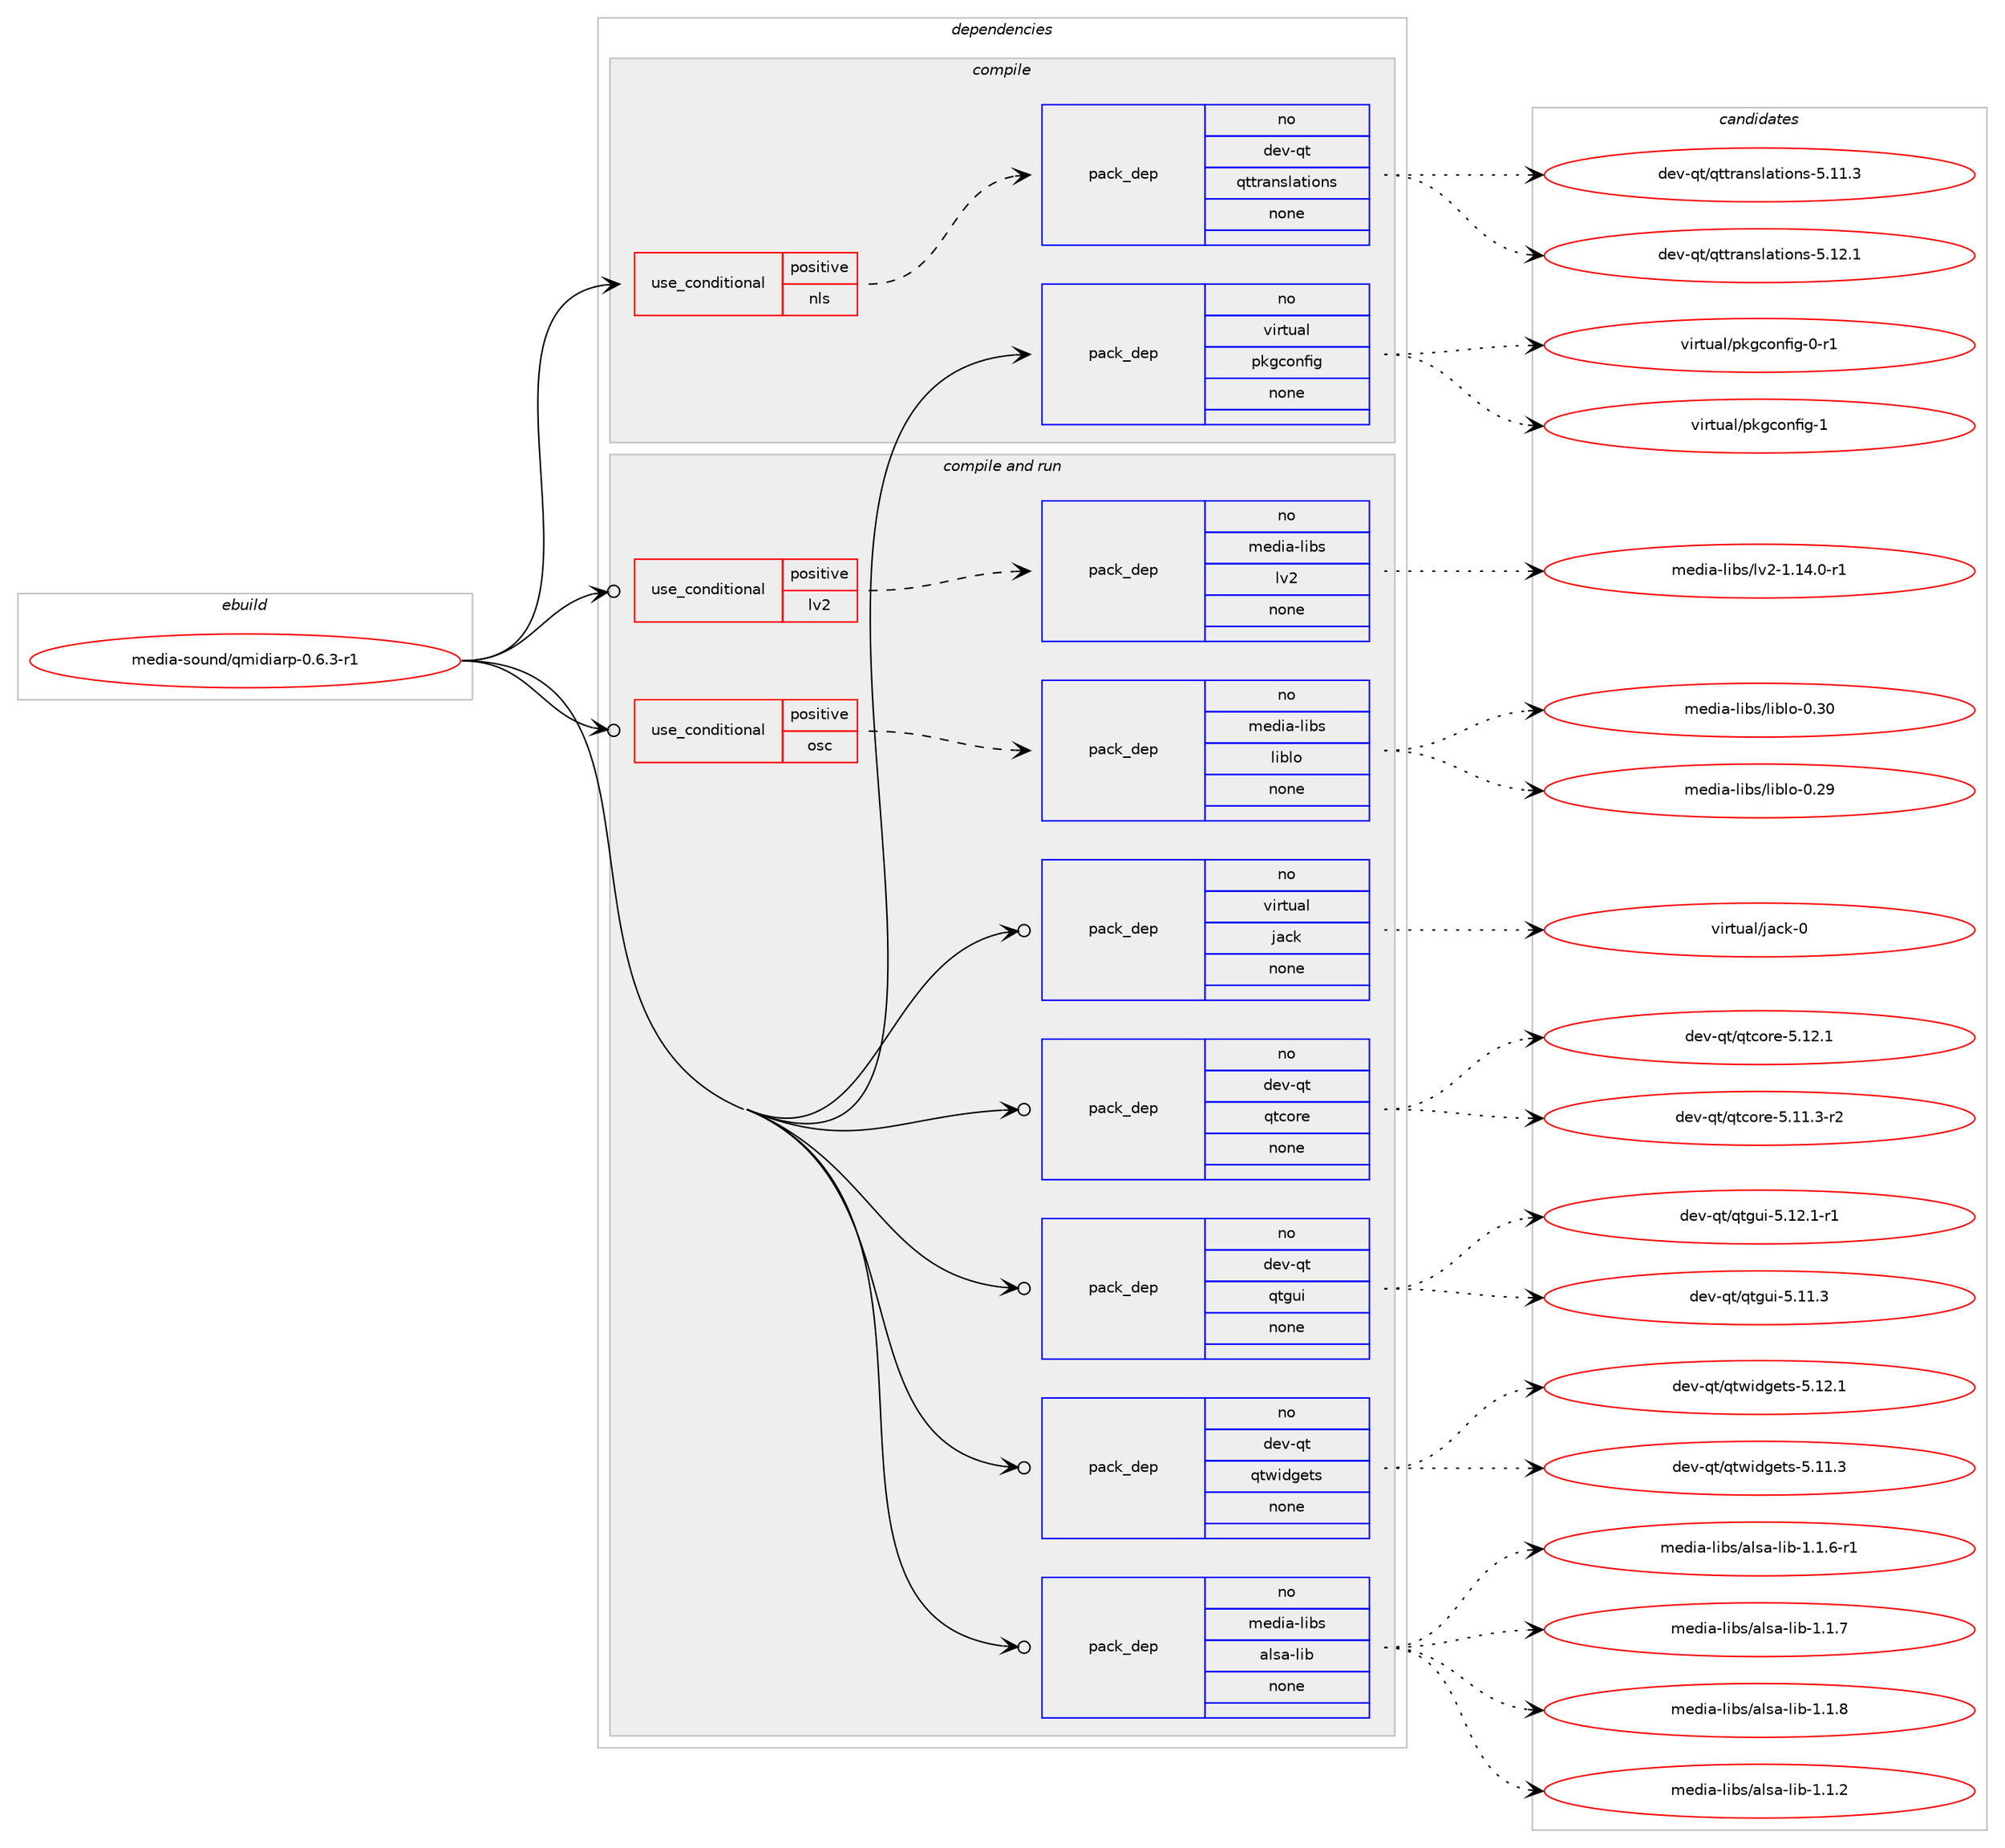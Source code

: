 digraph prolog {

# *************
# Graph options
# *************

newrank=true;
concentrate=true;
compound=true;
graph [rankdir=LR,fontname=Helvetica,fontsize=10,ranksep=1.5];#, ranksep=2.5, nodesep=0.2];
edge  [arrowhead=vee];
node  [fontname=Helvetica,fontsize=10];

# **********
# The ebuild
# **********

subgraph cluster_leftcol {
color=gray;
rank=same;
label=<<i>ebuild</i>>;
id [label="media-sound/qmidiarp-0.6.3-r1", color=red, width=4, href="../media-sound/qmidiarp-0.6.3-r1.svg"];
}

# ****************
# The dependencies
# ****************

subgraph cluster_midcol {
color=gray;
label=<<i>dependencies</i>>;
subgraph cluster_compile {
fillcolor="#eeeeee";
style=filled;
label=<<i>compile</i>>;
subgraph cond437967 {
dependency1629568 [label=<<TABLE BORDER="0" CELLBORDER="1" CELLSPACING="0" CELLPADDING="4"><TR><TD ROWSPAN="3" CELLPADDING="10">use_conditional</TD></TR><TR><TD>positive</TD></TR><TR><TD>nls</TD></TR></TABLE>>, shape=none, color=red];
subgraph pack1165287 {
dependency1629569 [label=<<TABLE BORDER="0" CELLBORDER="1" CELLSPACING="0" CELLPADDING="4" WIDTH="220"><TR><TD ROWSPAN="6" CELLPADDING="30">pack_dep</TD></TR><TR><TD WIDTH="110">no</TD></TR><TR><TD>dev-qt</TD></TR><TR><TD>qttranslations</TD></TR><TR><TD>none</TD></TR><TR><TD></TD></TR></TABLE>>, shape=none, color=blue];
}
dependency1629568:e -> dependency1629569:w [weight=20,style="dashed",arrowhead="vee"];
}
id:e -> dependency1629568:w [weight=20,style="solid",arrowhead="vee"];
subgraph pack1165288 {
dependency1629570 [label=<<TABLE BORDER="0" CELLBORDER="1" CELLSPACING="0" CELLPADDING="4" WIDTH="220"><TR><TD ROWSPAN="6" CELLPADDING="30">pack_dep</TD></TR><TR><TD WIDTH="110">no</TD></TR><TR><TD>virtual</TD></TR><TR><TD>pkgconfig</TD></TR><TR><TD>none</TD></TR><TR><TD></TD></TR></TABLE>>, shape=none, color=blue];
}
id:e -> dependency1629570:w [weight=20,style="solid",arrowhead="vee"];
}
subgraph cluster_compileandrun {
fillcolor="#eeeeee";
style=filled;
label=<<i>compile and run</i>>;
subgraph cond437968 {
dependency1629571 [label=<<TABLE BORDER="0" CELLBORDER="1" CELLSPACING="0" CELLPADDING="4"><TR><TD ROWSPAN="3" CELLPADDING="10">use_conditional</TD></TR><TR><TD>positive</TD></TR><TR><TD>lv2</TD></TR></TABLE>>, shape=none, color=red];
subgraph pack1165289 {
dependency1629572 [label=<<TABLE BORDER="0" CELLBORDER="1" CELLSPACING="0" CELLPADDING="4" WIDTH="220"><TR><TD ROWSPAN="6" CELLPADDING="30">pack_dep</TD></TR><TR><TD WIDTH="110">no</TD></TR><TR><TD>media-libs</TD></TR><TR><TD>lv2</TD></TR><TR><TD>none</TD></TR><TR><TD></TD></TR></TABLE>>, shape=none, color=blue];
}
dependency1629571:e -> dependency1629572:w [weight=20,style="dashed",arrowhead="vee"];
}
id:e -> dependency1629571:w [weight=20,style="solid",arrowhead="odotvee"];
subgraph cond437969 {
dependency1629573 [label=<<TABLE BORDER="0" CELLBORDER="1" CELLSPACING="0" CELLPADDING="4"><TR><TD ROWSPAN="3" CELLPADDING="10">use_conditional</TD></TR><TR><TD>positive</TD></TR><TR><TD>osc</TD></TR></TABLE>>, shape=none, color=red];
subgraph pack1165290 {
dependency1629574 [label=<<TABLE BORDER="0" CELLBORDER="1" CELLSPACING="0" CELLPADDING="4" WIDTH="220"><TR><TD ROWSPAN="6" CELLPADDING="30">pack_dep</TD></TR><TR><TD WIDTH="110">no</TD></TR><TR><TD>media-libs</TD></TR><TR><TD>liblo</TD></TR><TR><TD>none</TD></TR><TR><TD></TD></TR></TABLE>>, shape=none, color=blue];
}
dependency1629573:e -> dependency1629574:w [weight=20,style="dashed",arrowhead="vee"];
}
id:e -> dependency1629573:w [weight=20,style="solid",arrowhead="odotvee"];
subgraph pack1165291 {
dependency1629575 [label=<<TABLE BORDER="0" CELLBORDER="1" CELLSPACING="0" CELLPADDING="4" WIDTH="220"><TR><TD ROWSPAN="6" CELLPADDING="30">pack_dep</TD></TR><TR><TD WIDTH="110">no</TD></TR><TR><TD>dev-qt</TD></TR><TR><TD>qtcore</TD></TR><TR><TD>none</TD></TR><TR><TD></TD></TR></TABLE>>, shape=none, color=blue];
}
id:e -> dependency1629575:w [weight=20,style="solid",arrowhead="odotvee"];
subgraph pack1165292 {
dependency1629576 [label=<<TABLE BORDER="0" CELLBORDER="1" CELLSPACING="0" CELLPADDING="4" WIDTH="220"><TR><TD ROWSPAN="6" CELLPADDING="30">pack_dep</TD></TR><TR><TD WIDTH="110">no</TD></TR><TR><TD>dev-qt</TD></TR><TR><TD>qtgui</TD></TR><TR><TD>none</TD></TR><TR><TD></TD></TR></TABLE>>, shape=none, color=blue];
}
id:e -> dependency1629576:w [weight=20,style="solid",arrowhead="odotvee"];
subgraph pack1165293 {
dependency1629577 [label=<<TABLE BORDER="0" CELLBORDER="1" CELLSPACING="0" CELLPADDING="4" WIDTH="220"><TR><TD ROWSPAN="6" CELLPADDING="30">pack_dep</TD></TR><TR><TD WIDTH="110">no</TD></TR><TR><TD>dev-qt</TD></TR><TR><TD>qtwidgets</TD></TR><TR><TD>none</TD></TR><TR><TD></TD></TR></TABLE>>, shape=none, color=blue];
}
id:e -> dependency1629577:w [weight=20,style="solid",arrowhead="odotvee"];
subgraph pack1165294 {
dependency1629578 [label=<<TABLE BORDER="0" CELLBORDER="1" CELLSPACING="0" CELLPADDING="4" WIDTH="220"><TR><TD ROWSPAN="6" CELLPADDING="30">pack_dep</TD></TR><TR><TD WIDTH="110">no</TD></TR><TR><TD>media-libs</TD></TR><TR><TD>alsa-lib</TD></TR><TR><TD>none</TD></TR><TR><TD></TD></TR></TABLE>>, shape=none, color=blue];
}
id:e -> dependency1629578:w [weight=20,style="solid",arrowhead="odotvee"];
subgraph pack1165295 {
dependency1629579 [label=<<TABLE BORDER="0" CELLBORDER="1" CELLSPACING="0" CELLPADDING="4" WIDTH="220"><TR><TD ROWSPAN="6" CELLPADDING="30">pack_dep</TD></TR><TR><TD WIDTH="110">no</TD></TR><TR><TD>virtual</TD></TR><TR><TD>jack</TD></TR><TR><TD>none</TD></TR><TR><TD></TD></TR></TABLE>>, shape=none, color=blue];
}
id:e -> dependency1629579:w [weight=20,style="solid",arrowhead="odotvee"];
}
subgraph cluster_run {
fillcolor="#eeeeee";
style=filled;
label=<<i>run</i>>;
}
}

# **************
# The candidates
# **************

subgraph cluster_choices {
rank=same;
color=gray;
label=<<i>candidates</i>>;

subgraph choice1165287 {
color=black;
nodesep=1;
choice1001011184511311647113116116114971101151089711610511111011545534649494651 [label="dev-qt/qttranslations-5.11.3", color=red, width=4,href="../dev-qt/qttranslations-5.11.3.svg"];
choice1001011184511311647113116116114971101151089711610511111011545534649504649 [label="dev-qt/qttranslations-5.12.1", color=red, width=4,href="../dev-qt/qttranslations-5.12.1.svg"];
dependency1629569:e -> choice1001011184511311647113116116114971101151089711610511111011545534649494651:w [style=dotted,weight="100"];
dependency1629569:e -> choice1001011184511311647113116116114971101151089711610511111011545534649504649:w [style=dotted,weight="100"];
}
subgraph choice1165288 {
color=black;
nodesep=1;
choice11810511411611797108471121071039911111010210510345484511449 [label="virtual/pkgconfig-0-r1", color=red, width=4,href="../virtual/pkgconfig-0-r1.svg"];
choice1181051141161179710847112107103991111101021051034549 [label="virtual/pkgconfig-1", color=red, width=4,href="../virtual/pkgconfig-1.svg"];
dependency1629570:e -> choice11810511411611797108471121071039911111010210510345484511449:w [style=dotted,weight="100"];
dependency1629570:e -> choice1181051141161179710847112107103991111101021051034549:w [style=dotted,weight="100"];
}
subgraph choice1165289 {
color=black;
nodesep=1;
choice1091011001059745108105981154710811850454946495246484511449 [label="media-libs/lv2-1.14.0-r1", color=red, width=4,href="../media-libs/lv2-1.14.0-r1.svg"];
dependency1629572:e -> choice1091011001059745108105981154710811850454946495246484511449:w [style=dotted,weight="100"];
}
subgraph choice1165290 {
color=black;
nodesep=1;
choice10910110010597451081059811547108105981081114548465057 [label="media-libs/liblo-0.29", color=red, width=4,href="../media-libs/liblo-0.29.svg"];
choice10910110010597451081059811547108105981081114548465148 [label="media-libs/liblo-0.30", color=red, width=4,href="../media-libs/liblo-0.30.svg"];
dependency1629574:e -> choice10910110010597451081059811547108105981081114548465057:w [style=dotted,weight="100"];
dependency1629574:e -> choice10910110010597451081059811547108105981081114548465148:w [style=dotted,weight="100"];
}
subgraph choice1165291 {
color=black;
nodesep=1;
choice100101118451131164711311699111114101455346494946514511450 [label="dev-qt/qtcore-5.11.3-r2", color=red, width=4,href="../dev-qt/qtcore-5.11.3-r2.svg"];
choice10010111845113116471131169911111410145534649504649 [label="dev-qt/qtcore-5.12.1", color=red, width=4,href="../dev-qt/qtcore-5.12.1.svg"];
dependency1629575:e -> choice100101118451131164711311699111114101455346494946514511450:w [style=dotted,weight="100"];
dependency1629575:e -> choice10010111845113116471131169911111410145534649504649:w [style=dotted,weight="100"];
}
subgraph choice1165292 {
color=black;
nodesep=1;
choice100101118451131164711311610311710545534649494651 [label="dev-qt/qtgui-5.11.3", color=red, width=4,href="../dev-qt/qtgui-5.11.3.svg"];
choice1001011184511311647113116103117105455346495046494511449 [label="dev-qt/qtgui-5.12.1-r1", color=red, width=4,href="../dev-qt/qtgui-5.12.1-r1.svg"];
dependency1629576:e -> choice100101118451131164711311610311710545534649494651:w [style=dotted,weight="100"];
dependency1629576:e -> choice1001011184511311647113116103117105455346495046494511449:w [style=dotted,weight="100"];
}
subgraph choice1165293 {
color=black;
nodesep=1;
choice100101118451131164711311611910510010310111611545534649494651 [label="dev-qt/qtwidgets-5.11.3", color=red, width=4,href="../dev-qt/qtwidgets-5.11.3.svg"];
choice100101118451131164711311611910510010310111611545534649504649 [label="dev-qt/qtwidgets-5.12.1", color=red, width=4,href="../dev-qt/qtwidgets-5.12.1.svg"];
dependency1629577:e -> choice100101118451131164711311611910510010310111611545534649494651:w [style=dotted,weight="100"];
dependency1629577:e -> choice100101118451131164711311611910510010310111611545534649504649:w [style=dotted,weight="100"];
}
subgraph choice1165294 {
color=black;
nodesep=1;
choice1091011001059745108105981154797108115974510810598454946494650 [label="media-libs/alsa-lib-1.1.2", color=red, width=4,href="../media-libs/alsa-lib-1.1.2.svg"];
choice10910110010597451081059811547971081159745108105984549464946544511449 [label="media-libs/alsa-lib-1.1.6-r1", color=red, width=4,href="../media-libs/alsa-lib-1.1.6-r1.svg"];
choice1091011001059745108105981154797108115974510810598454946494655 [label="media-libs/alsa-lib-1.1.7", color=red, width=4,href="../media-libs/alsa-lib-1.1.7.svg"];
choice1091011001059745108105981154797108115974510810598454946494656 [label="media-libs/alsa-lib-1.1.8", color=red, width=4,href="../media-libs/alsa-lib-1.1.8.svg"];
dependency1629578:e -> choice1091011001059745108105981154797108115974510810598454946494650:w [style=dotted,weight="100"];
dependency1629578:e -> choice10910110010597451081059811547971081159745108105984549464946544511449:w [style=dotted,weight="100"];
dependency1629578:e -> choice1091011001059745108105981154797108115974510810598454946494655:w [style=dotted,weight="100"];
dependency1629578:e -> choice1091011001059745108105981154797108115974510810598454946494656:w [style=dotted,weight="100"];
}
subgraph choice1165295 {
color=black;
nodesep=1;
choice118105114116117971084710697991074548 [label="virtual/jack-0", color=red, width=4,href="../virtual/jack-0.svg"];
dependency1629579:e -> choice118105114116117971084710697991074548:w [style=dotted,weight="100"];
}
}

}
